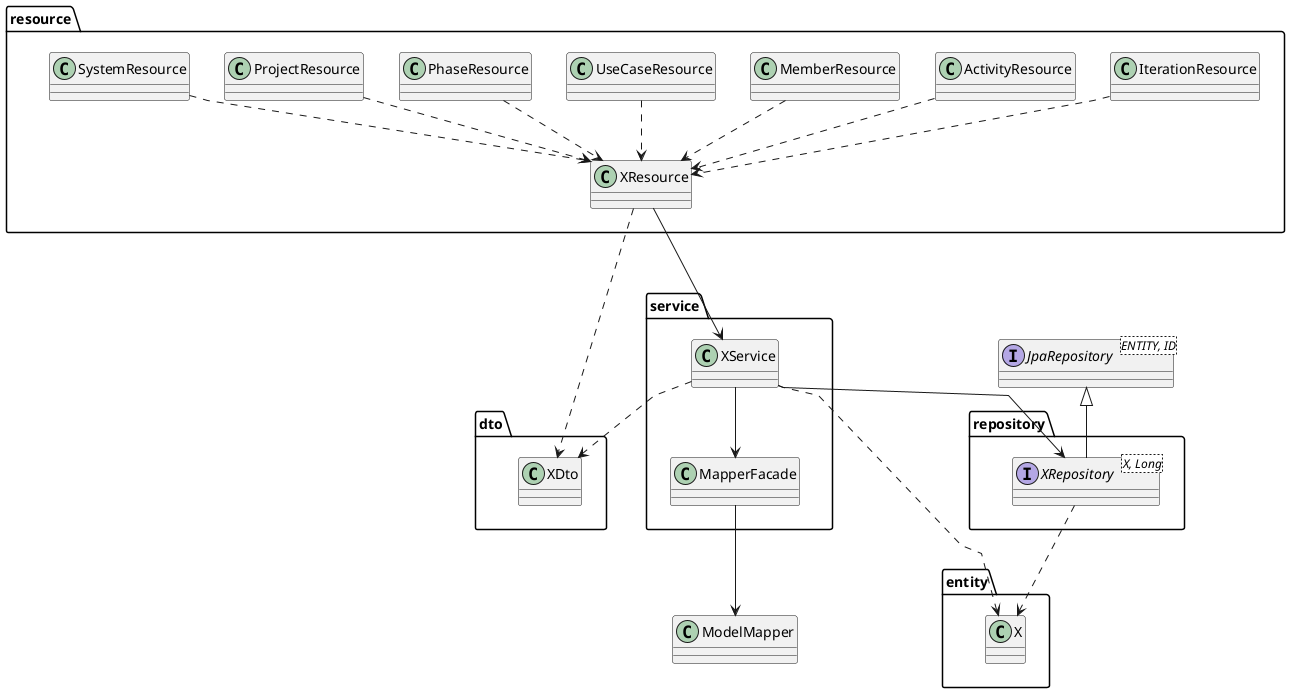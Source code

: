 @startuml
skinparam linetype polyline

resource -[hidden]down> service
resource .[hidden]down> dto
service -[hidden]down> repository
service .[hidden]down> dto
service .[hidden]down> entity
repository -[hidden]down> entity

interface JpaRepository<ENTITY, ID>
class ModelMapper

namespace resource {
    class MemberResource
    class UseCaseResource
    class PhaseResource
    class ProjectResource
    class SystemResource
    class IterationResource
    class ActivityResource


    MemberResource .down.> XResource
    UseCaseResource .down.> XResource
    PhaseResource .down.> XResource
    ProjectResource .down.> XResource
    SystemResource .down.> XResource
    IterationResource .down.> XResource
    ActivityResource .down.> XResource
}

namespace service {
    class XService
    class MapperFacade

    XService --> MapperFacade
}
namespace repository {
    interface XRepository<X, Long> extends .JpaRepository
}
namespace entity {
    class X
}
namespace dto {
    class XDto
}

    resource.XResource -down--> service.XService
    resource.XResource .down.> dto.XDto

    service.XService -down-> repository.XRepository
    service.XService .down.> dto.XDto
    service.XService .down> entity.X
    service.MapperFacade --> ModelMapper

    repository.XRepository ..> entity.X

@enduml
